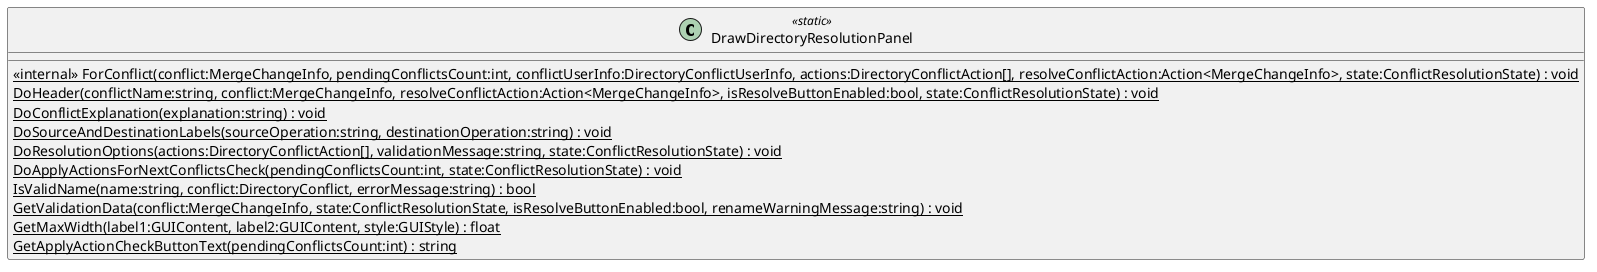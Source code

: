 @startuml
class DrawDirectoryResolutionPanel <<static>> {
    <<internal>> {static} ForConflict(conflict:MergeChangeInfo, pendingConflictsCount:int, conflictUserInfo:DirectoryConflictUserInfo, actions:DirectoryConflictAction[], resolveConflictAction:Action<MergeChangeInfo>, state:ConflictResolutionState) : void
    {static} DoHeader(conflictName:string, conflict:MergeChangeInfo, resolveConflictAction:Action<MergeChangeInfo>, isResolveButtonEnabled:bool, state:ConflictResolutionState) : void
    {static} DoConflictExplanation(explanation:string) : void
    {static} DoSourceAndDestinationLabels(sourceOperation:string, destinationOperation:string) : void
    {static} DoResolutionOptions(actions:DirectoryConflictAction[], validationMessage:string, state:ConflictResolutionState) : void
    {static} DoApplyActionsForNextConflictsCheck(pendingConflictsCount:int, state:ConflictResolutionState) : void
    {static} IsValidName(name:string, conflict:DirectoryConflict, errorMessage:string) : bool
    {static} GetValidationData(conflict:MergeChangeInfo, state:ConflictResolutionState, isResolveButtonEnabled:bool, renameWarningMessage:string) : void
    {static} GetMaxWidth(label1:GUIContent, label2:GUIContent, style:GUIStyle) : float
    {static} GetApplyActionCheckButtonText(pendingConflictsCount:int) : string
}
@enduml

